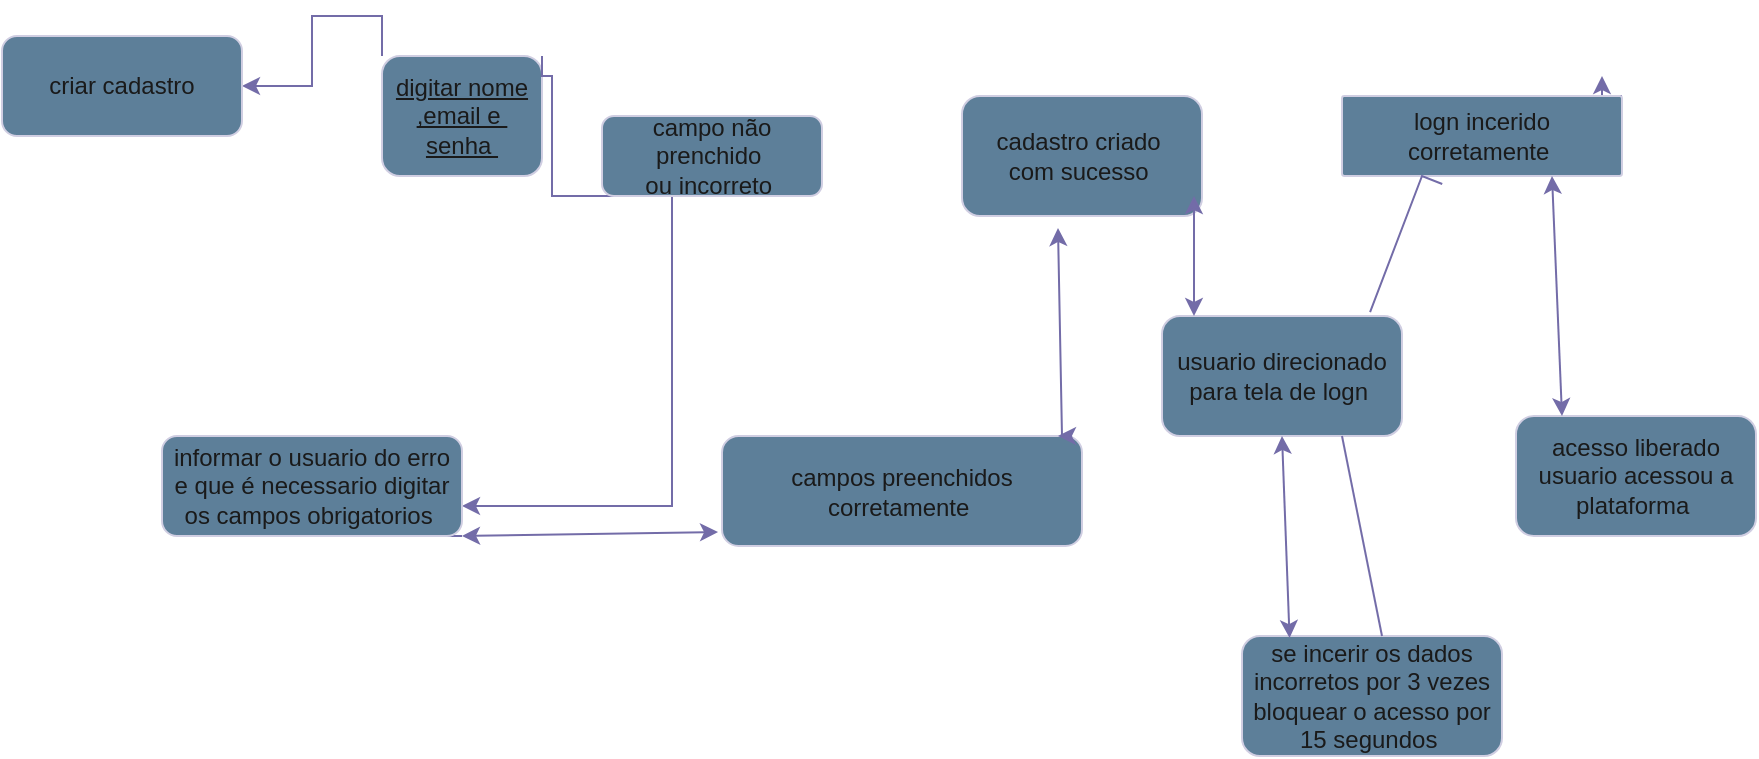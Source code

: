 <mxfile version="23.1.0" type="github">
  <diagram name="Página-1" id="rOruruaKf2rhnPN_sA3j">
    <mxGraphModel dx="1707" dy="468" grid="1" gridSize="10" guides="1" tooltips="1" connect="1" arrows="1" fold="1" page="1" pageScale="1" pageWidth="827" pageHeight="1169" math="0" shadow="0">
      <root>
        <mxCell id="0" />
        <mxCell id="1" parent="0" />
        <mxCell id="2Kgzdm0VoVGgGBt2xzFV-1" value="digitar nome ,email e&amp;nbsp; senha&amp;nbsp;" style="rounded=1;whiteSpace=wrap;html=1;fontStyle=4;labelBackgroundColor=none;fillColor=#5D7F99;strokeColor=#D0CEE2;fontColor=#1A1A1A;" vertex="1" parent="1">
          <mxGeometry x="140" y="40" width="80" height="60" as="geometry" />
        </mxCell>
        <mxCell id="2Kgzdm0VoVGgGBt2xzFV-3" style="edgeStyle=orthogonalEdgeStyle;rounded=0;orthogonalLoop=1;jettySize=auto;html=1;exitX=1;exitY=0;exitDx=0;exitDy=0;labelBackgroundColor=none;strokeColor=#736CA8;fontColor=default;" edge="1" parent="1" source="2Kgzdm0VoVGgGBt2xzFV-1" target="2Kgzdm0VoVGgGBt2xzFV-5">
          <mxGeometry relative="1" as="geometry">
            <mxPoint x="225" y="50" as="sourcePoint" />
            <mxPoint x="225" y="265" as="targetPoint" />
            <Array as="points">
              <mxPoint x="220" y="50" />
              <mxPoint x="225" y="50" />
              <mxPoint x="225" y="110" />
              <mxPoint x="285" y="110" />
              <mxPoint x="285" y="265" />
            </Array>
          </mxGeometry>
        </mxCell>
        <mxCell id="2Kgzdm0VoVGgGBt2xzFV-4" value="campo não prenchido&amp;nbsp;&lt;br&gt;ou incorreto&amp;nbsp;" style="rounded=1;whiteSpace=wrap;html=1;labelBackgroundColor=none;fillColor=#5D7F99;strokeColor=#D0CEE2;fontColor=#1A1A1A;" vertex="1" parent="1">
          <mxGeometry x="250" y="70" width="110" height="40" as="geometry" />
        </mxCell>
        <mxCell id="2Kgzdm0VoVGgGBt2xzFV-6" style="edgeStyle=orthogonalEdgeStyle;rounded=0;orthogonalLoop=1;jettySize=auto;html=1;exitX=1;exitY=1;exitDx=0;exitDy=0;labelBackgroundColor=none;strokeColor=#736CA8;fontColor=default;" edge="1" parent="1" source="2Kgzdm0VoVGgGBt2xzFV-5">
          <mxGeometry relative="1" as="geometry">
            <mxPoint x="170" y="270" as="targetPoint" />
          </mxGeometry>
        </mxCell>
        <mxCell id="2Kgzdm0VoVGgGBt2xzFV-5" value="informar o usuario do erro e que é necessario digitar os campos obrigatorios&amp;nbsp;" style="rounded=1;whiteSpace=wrap;html=1;labelBackgroundColor=none;fillColor=#5D7F99;strokeColor=#D0CEE2;fontColor=#1A1A1A;" vertex="1" parent="1">
          <mxGeometry x="30" y="230" width="150" height="50" as="geometry" />
        </mxCell>
        <mxCell id="2Kgzdm0VoVGgGBt2xzFV-8" value="campos preenchidos corretamente&amp;nbsp;" style="rounded=1;whiteSpace=wrap;html=1;labelBackgroundColor=none;fillColor=#5D7F99;strokeColor=#D0CEE2;fontColor=#1A1A1A;" vertex="1" parent="1">
          <mxGeometry x="310" y="230" width="180" height="55" as="geometry" />
        </mxCell>
        <mxCell id="2Kgzdm0VoVGgGBt2xzFV-11" value="" style="endArrow=classic;startArrow=classic;html=1;rounded=0;exitX=-0.011;exitY=0.873;exitDx=0;exitDy=0;exitPerimeter=0;labelBackgroundColor=none;strokeColor=#736CA8;fontColor=default;" edge="1" parent="1" source="2Kgzdm0VoVGgGBt2xzFV-8">
          <mxGeometry width="50" height="50" relative="1" as="geometry">
            <mxPoint x="390" y="270" as="sourcePoint" />
            <mxPoint x="180" y="280" as="targetPoint" />
          </mxGeometry>
        </mxCell>
        <mxCell id="2Kgzdm0VoVGgGBt2xzFV-14" value="" style="edgeStyle=orthogonalEdgeStyle;rounded=0;orthogonalLoop=1;jettySize=auto;html=1;exitX=0;exitY=0;exitDx=0;exitDy=0;labelBackgroundColor=none;strokeColor=#736CA8;fontColor=default;" edge="1" parent="1" source="2Kgzdm0VoVGgGBt2xzFV-1" target="2Kgzdm0VoVGgGBt2xzFV-13">
          <mxGeometry relative="1" as="geometry">
            <mxPoint x="30" y="40" as="targetPoint" />
            <mxPoint x="140" y="40" as="sourcePoint" />
          </mxGeometry>
        </mxCell>
        <mxCell id="2Kgzdm0VoVGgGBt2xzFV-13" value="criar cadastro" style="rounded=1;whiteSpace=wrap;html=1;labelBackgroundColor=none;fillColor=#5D7F99;strokeColor=#D0CEE2;fontColor=#1A1A1A;" vertex="1" parent="1">
          <mxGeometry x="-50" y="30" width="120" height="50" as="geometry" />
        </mxCell>
        <mxCell id="2Kgzdm0VoVGgGBt2xzFV-15" value="cadastro criado&amp;nbsp;&lt;br&gt;com sucesso&amp;nbsp;" style="rounded=1;whiteSpace=wrap;html=1;labelBackgroundColor=none;fillColor=#5D7F99;strokeColor=#D0CEE2;fontColor=#1A1A1A;" vertex="1" parent="1">
          <mxGeometry x="430" y="60" width="120" height="60" as="geometry" />
        </mxCell>
        <mxCell id="2Kgzdm0VoVGgGBt2xzFV-16" value="" style="endArrow=classic;startArrow=classic;html=1;rounded=0;entryX=0.4;entryY=1.1;entryDx=0;entryDy=0;entryPerimeter=0;labelBackgroundColor=none;strokeColor=#736CA8;fontColor=default;" edge="1" parent="1" target="2Kgzdm0VoVGgGBt2xzFV-15">
          <mxGeometry width="50" height="50" relative="1" as="geometry">
            <mxPoint x="478" y="230" as="sourcePoint" />
            <mxPoint x="440" y="200" as="targetPoint" />
            <Array as="points">
              <mxPoint x="480" y="230" />
            </Array>
          </mxGeometry>
        </mxCell>
        <mxCell id="2Kgzdm0VoVGgGBt2xzFV-17" value="usuario direcionado para tela de logn&amp;nbsp;" style="rounded=1;whiteSpace=wrap;html=1;labelBackgroundColor=none;fillColor=#5D7F99;strokeColor=#D0CEE2;fontColor=#1A1A1A;" vertex="1" parent="1">
          <mxGeometry x="530" y="170" width="120" height="60" as="geometry" />
        </mxCell>
        <mxCell id="2Kgzdm0VoVGgGBt2xzFV-18" value="" style="endArrow=classic;startArrow=classic;html=1;rounded=0;labelBackgroundColor=none;strokeColor=#736CA8;fontColor=default;" edge="1" parent="1">
          <mxGeometry width="50" height="50" relative="1" as="geometry">
            <mxPoint x="546" y="170" as="sourcePoint" />
            <mxPoint x="546" y="110" as="targetPoint" />
          </mxGeometry>
        </mxCell>
        <mxCell id="2Kgzdm0VoVGgGBt2xzFV-19" value="se incerir os dados incorretos por 3 vezes bloquear o acesso por 15 segundos&amp;nbsp;" style="rounded=1;whiteSpace=wrap;html=1;labelBackgroundColor=none;fillColor=#5D7F99;strokeColor=#D0CEE2;fontColor=#1A1A1A;" vertex="1" parent="1">
          <mxGeometry x="570" y="330" width="130" height="60" as="geometry" />
        </mxCell>
        <mxCell id="2Kgzdm0VoVGgGBt2xzFV-20" value="" style="endArrow=classic;startArrow=classic;html=1;rounded=0;entryX=0.5;entryY=1;entryDx=0;entryDy=0;exitX=0.183;exitY=0.017;exitDx=0;exitDy=0;exitPerimeter=0;labelBackgroundColor=none;strokeColor=#736CA8;fontColor=default;" edge="1" parent="1" source="2Kgzdm0VoVGgGBt2xzFV-19" target="2Kgzdm0VoVGgGBt2xzFV-17">
          <mxGeometry width="50" height="50" relative="1" as="geometry">
            <mxPoint x="590" y="310" as="sourcePoint" />
            <mxPoint x="640" y="260" as="targetPoint" />
          </mxGeometry>
        </mxCell>
        <mxCell id="2Kgzdm0VoVGgGBt2xzFV-21" value="" style="endArrow=none;html=1;rounded=0;entryX=0.75;entryY=1;entryDx=0;entryDy=0;labelBackgroundColor=none;strokeColor=#736CA8;fontColor=default;" edge="1" parent="1" target="2Kgzdm0VoVGgGBt2xzFV-17">
          <mxGeometry width="50" height="50" relative="1" as="geometry">
            <mxPoint x="640" y="330" as="sourcePoint" />
            <mxPoint x="690" y="280" as="targetPoint" />
          </mxGeometry>
        </mxCell>
        <mxCell id="2Kgzdm0VoVGgGBt2xzFV-27" style="edgeStyle=orthogonalEdgeStyle;rounded=0;orthogonalLoop=1;jettySize=auto;html=1;exitX=1;exitY=0;exitDx=0;exitDy=0;labelBackgroundColor=none;strokeColor=#736CA8;fontColor=default;" edge="1" parent="1" source="2Kgzdm0VoVGgGBt2xzFV-23">
          <mxGeometry relative="1" as="geometry">
            <mxPoint x="750" y="50" as="targetPoint" />
          </mxGeometry>
        </mxCell>
        <mxCell id="2Kgzdm0VoVGgGBt2xzFV-23" value="logn incerido corretamente&amp;nbsp;" style="rounded=1;whiteSpace=wrap;html=1;arcSize=3;labelBackgroundColor=none;fillColor=#5D7F99;strokeColor=#D0CEE2;fontColor=#1A1A1A;" vertex="1" parent="1">
          <mxGeometry x="620" y="60" width="140" height="40" as="geometry" />
        </mxCell>
        <mxCell id="2Kgzdm0VoVGgGBt2xzFV-24" value="" style="endArrow=none;html=1;rounded=0;exitX=0.867;exitY=-0.033;exitDx=0;exitDy=0;exitPerimeter=0;entryX=0.358;entryY=1.1;entryDx=0;entryDy=0;entryPerimeter=0;labelBackgroundColor=none;strokeColor=#736CA8;fontColor=default;" edge="1" parent="1" source="2Kgzdm0VoVGgGBt2xzFV-17" target="2Kgzdm0VoVGgGBt2xzFV-23">
          <mxGeometry width="50" height="50" relative="1" as="geometry">
            <mxPoint x="390" y="250" as="sourcePoint" />
            <mxPoint x="440" y="200" as="targetPoint" />
            <Array as="points">
              <mxPoint x="660" y="100" />
            </Array>
          </mxGeometry>
        </mxCell>
        <mxCell id="2Kgzdm0VoVGgGBt2xzFV-29" value="acesso liberado usuario acessou a plataforma&amp;nbsp;" style="rounded=1;whiteSpace=wrap;html=1;labelBackgroundColor=none;fillColor=#5D7F99;strokeColor=#D0CEE2;fontColor=#1A1A1A;" vertex="1" parent="1">
          <mxGeometry x="707" y="220" width="120" height="60" as="geometry" />
        </mxCell>
        <mxCell id="2Kgzdm0VoVGgGBt2xzFV-33" value="" style="endArrow=classic;startArrow=classic;html=1;rounded=0;entryX=0.75;entryY=1;entryDx=0;entryDy=0;labelBackgroundColor=none;strokeColor=#736CA8;fontColor=default;" edge="1" parent="1" target="2Kgzdm0VoVGgGBt2xzFV-23">
          <mxGeometry width="50" height="50" relative="1" as="geometry">
            <mxPoint x="730" y="220" as="sourcePoint" />
            <mxPoint x="780" y="170" as="targetPoint" />
          </mxGeometry>
        </mxCell>
      </root>
    </mxGraphModel>
  </diagram>
</mxfile>
